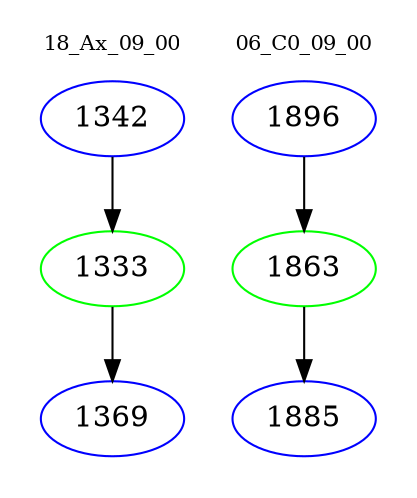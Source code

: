 digraph{
subgraph cluster_0 {
color = white
label = "18_Ax_09_00";
fontsize=10;
T0_1342 [label="1342", color="blue"]
T0_1342 -> T0_1333 [color="black"]
T0_1333 [label="1333", color="green"]
T0_1333 -> T0_1369 [color="black"]
T0_1369 [label="1369", color="blue"]
}
subgraph cluster_1 {
color = white
label = "06_C0_09_00";
fontsize=10;
T1_1896 [label="1896", color="blue"]
T1_1896 -> T1_1863 [color="black"]
T1_1863 [label="1863", color="green"]
T1_1863 -> T1_1885 [color="black"]
T1_1885 [label="1885", color="blue"]
}
}
